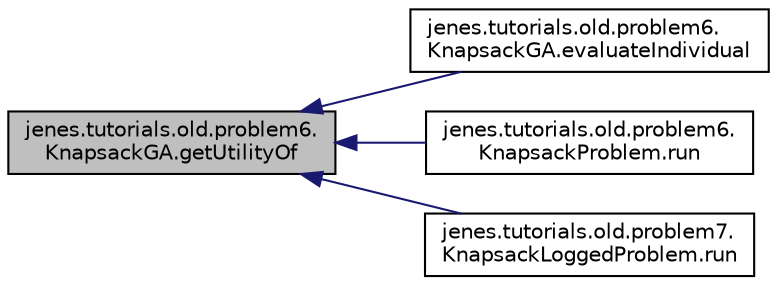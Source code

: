 digraph "jenes.tutorials.old.problem6.KnapsackGA.getUtilityOf"
{
  edge [fontname="Helvetica",fontsize="10",labelfontname="Helvetica",labelfontsize="10"];
  node [fontname="Helvetica",fontsize="10",shape=record];
  rankdir="LR";
  Node1 [label="jenes.tutorials.old.problem6.\lKnapsackGA.getUtilityOf",height=0.2,width=0.4,color="black", fillcolor="grey75", style="filled" fontcolor="black"];
  Node1 -> Node2 [dir="back",color="midnightblue",fontsize="10",style="solid",fontname="Helvetica"];
  Node2 [label="jenes.tutorials.old.problem6.\lKnapsackGA.evaluateIndividual",height=0.2,width=0.4,color="black", fillcolor="white", style="filled",URL="$classjenes_1_1tutorials_1_1old_1_1problem6_1_1_knapsack_g_a.html#a4a5ada923a1c65269c5cea2431865df5"];
  Node1 -> Node3 [dir="back",color="midnightblue",fontsize="10",style="solid",fontname="Helvetica"];
  Node3 [label="jenes.tutorials.old.problem6.\lKnapsackProblem.run",height=0.2,width=0.4,color="black", fillcolor="white", style="filled",URL="$classjenes_1_1tutorials_1_1old_1_1problem6_1_1_knapsack_problem.html#adbb69b885007d3726fc810356eac67c0"];
  Node1 -> Node4 [dir="back",color="midnightblue",fontsize="10",style="solid",fontname="Helvetica"];
  Node4 [label="jenes.tutorials.old.problem7.\lKnapsackLoggedProblem.run",height=0.2,width=0.4,color="black", fillcolor="white", style="filled",URL="$classjenes_1_1tutorials_1_1old_1_1problem7_1_1_knapsack_logged_problem.html#a56e70b4e2ab15b82fee574fd3221e1c9"];
}
